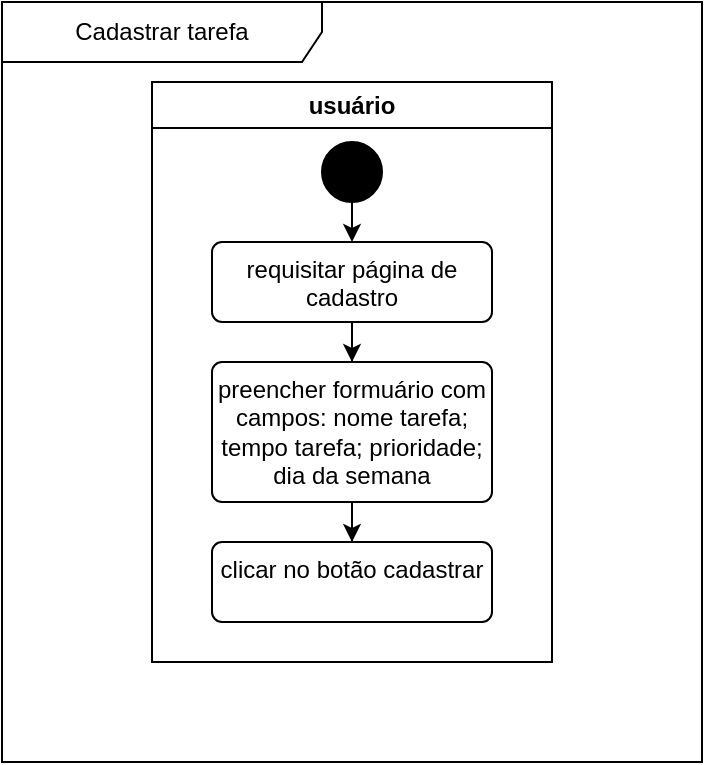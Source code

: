 <mxfile version="24.5.3" type="device">
  <diagram id="prtHgNgQTEPvFCAcTncT" name="Page-1">
    <mxGraphModel dx="915" dy="690" grid="1" gridSize="10" guides="1" tooltips="1" connect="1" arrows="1" fold="1" page="1" pageScale="1" pageWidth="827" pageHeight="1169" math="0" shadow="0">
      <root>
        <mxCell id="0" />
        <mxCell id="1" parent="0" />
        <mxCell id="aTURooDjBuoHIjvPpmW2-4" value="Cadastrar tarefa" style="shape=umlFrame;whiteSpace=wrap;html=1;pointerEvents=0;recursiveResize=0;container=1;collapsible=0;width=160;" vertex="1" parent="1">
          <mxGeometry x="60" y="180" width="350" height="380" as="geometry" />
        </mxCell>
        <mxCell id="aTURooDjBuoHIjvPpmW2-31" value="usuário" style="swimlane;whiteSpace=wrap;html=1;" vertex="1" parent="aTURooDjBuoHIjvPpmW2-4">
          <mxGeometry x="75" y="40" width="200" height="290" as="geometry" />
        </mxCell>
        <mxCell id="aTURooDjBuoHIjvPpmW2-35" value="" style="edgeStyle=orthogonalEdgeStyle;rounded=0;orthogonalLoop=1;jettySize=auto;html=1;" edge="1" parent="aTURooDjBuoHIjvPpmW2-31" source="aTURooDjBuoHIjvPpmW2-33" target="aTURooDjBuoHIjvPpmW2-34">
          <mxGeometry relative="1" as="geometry">
            <Array as="points">
              <mxPoint x="100" y="120" />
              <mxPoint x="100" y="120" />
            </Array>
          </mxGeometry>
        </mxCell>
        <mxCell id="aTURooDjBuoHIjvPpmW2-33" value="" style="ellipse;fillColor=strokeColor;html=1;" vertex="1" parent="aTURooDjBuoHIjvPpmW2-31">
          <mxGeometry x="85" y="30" width="30" height="30" as="geometry" />
        </mxCell>
        <mxCell id="aTURooDjBuoHIjvPpmW2-37" style="edgeStyle=orthogonalEdgeStyle;rounded=0;orthogonalLoop=1;jettySize=auto;html=1;entryX=0.5;entryY=0;entryDx=0;entryDy=0;" edge="1" parent="aTURooDjBuoHIjvPpmW2-31" source="aTURooDjBuoHIjvPpmW2-34" target="aTURooDjBuoHIjvPpmW2-36">
          <mxGeometry relative="1" as="geometry" />
        </mxCell>
        <mxCell id="aTURooDjBuoHIjvPpmW2-34" value="requisitar página de cadastro" style="html=1;align=center;verticalAlign=top;rounded=1;absoluteArcSize=1;arcSize=10;dashed=0;whiteSpace=wrap;" vertex="1" parent="aTURooDjBuoHIjvPpmW2-31">
          <mxGeometry x="30" y="80" width="140" height="40" as="geometry" />
        </mxCell>
        <mxCell id="aTURooDjBuoHIjvPpmW2-43" style="edgeStyle=orthogonalEdgeStyle;rounded=0;orthogonalLoop=1;jettySize=auto;html=1;entryX=0.5;entryY=0;entryDx=0;entryDy=0;" edge="1" parent="aTURooDjBuoHIjvPpmW2-31" source="aTURooDjBuoHIjvPpmW2-36" target="aTURooDjBuoHIjvPpmW2-38">
          <mxGeometry relative="1" as="geometry" />
        </mxCell>
        <mxCell id="aTURooDjBuoHIjvPpmW2-36" value="preencher formuário com campos: nome tarefa; tempo tarefa; prioridade; dia da semana" style="html=1;align=center;verticalAlign=top;rounded=1;absoluteArcSize=1;arcSize=10;dashed=0;whiteSpace=wrap;" vertex="1" parent="aTURooDjBuoHIjvPpmW2-31">
          <mxGeometry x="30" y="140" width="140" height="70" as="geometry" />
        </mxCell>
        <mxCell id="aTURooDjBuoHIjvPpmW2-38" value="clicar no botão cadastrar" style="html=1;align=center;verticalAlign=top;rounded=1;absoluteArcSize=1;arcSize=10;dashed=0;whiteSpace=wrap;" vertex="1" parent="aTURooDjBuoHIjvPpmW2-31">
          <mxGeometry x="30" y="230" width="140" height="40" as="geometry" />
        </mxCell>
      </root>
    </mxGraphModel>
  </diagram>
</mxfile>
